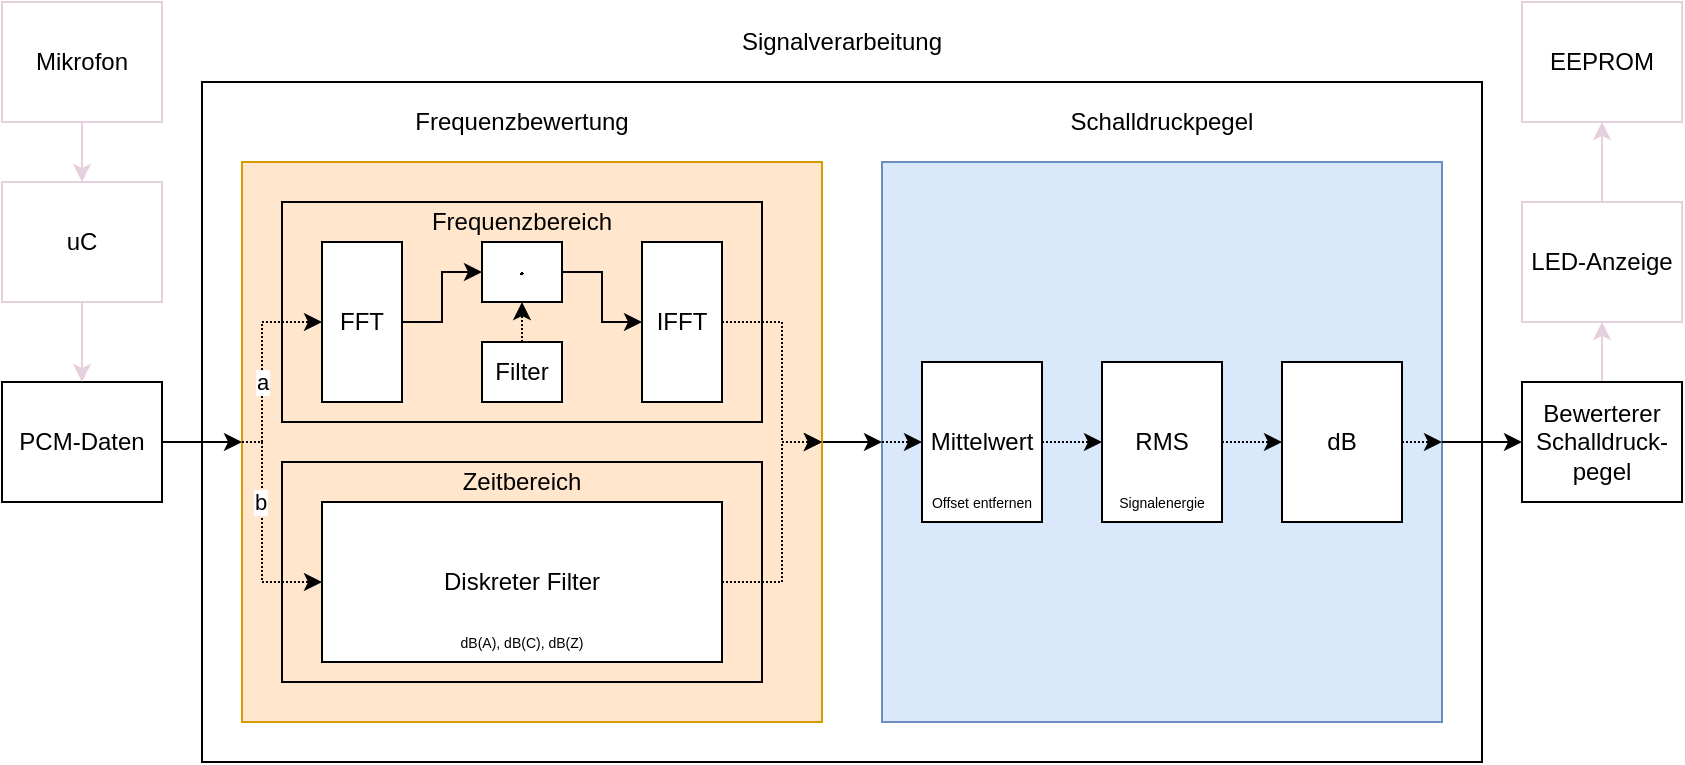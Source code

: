 <mxfile version="18.1.3" type="device"><diagram id="Btu2unlXZKIeVMhKOSkg" name="Seite-1"><mxGraphModel dx="716" dy="448" grid="1" gridSize="10" guides="1" tooltips="1" connect="1" arrows="1" fold="1" page="1" pageScale="1" pageWidth="827" pageHeight="1169" math="1" shadow="0"><root><mxCell id="0"/><mxCell id="1" parent="0"/><mxCell id="M7DpKwaFfxQWTxvwmVPC-33" value="" style="rounded=0;whiteSpace=wrap;html=1;fillColor=none;" parent="1" vertex="1"><mxGeometry x="100" y="120" width="640" height="340" as="geometry"/></mxCell><mxCell id="M7DpKwaFfxQWTxvwmVPC-23" value="" style="rounded=0;whiteSpace=wrap;html=1;fillColor=#dae8fc;strokeColor=#6c8ebf;" parent="1" vertex="1"><mxGeometry x="440" y="160" width="280" height="280" as="geometry"/></mxCell><mxCell id="M7DpKwaFfxQWTxvwmVPC-44" style="edgeStyle=orthogonalEdgeStyle;rounded=0;orthogonalLoop=1;jettySize=auto;html=1;exitX=1;exitY=0.5;exitDx=0;exitDy=0;entryX=0;entryY=0.5;entryDx=0;entryDy=0;" parent="1" source="M7DpKwaFfxQWTxvwmVPC-23" target="M7DpKwaFfxQWTxvwmVPC-45" edge="1"><mxGeometry relative="1" as="geometry"><mxPoint x="800" y="300.276" as="targetPoint"/></mxGeometry></mxCell><mxCell id="M7DpKwaFfxQWTxvwmVPC-40" style="edgeStyle=orthogonalEdgeStyle;rounded=0;orthogonalLoop=1;jettySize=auto;html=1;exitX=0;exitY=0.5;exitDx=0;exitDy=0;entryX=0;entryY=0.5;entryDx=0;entryDy=0;dashed=1;dashPattern=1 1;" parent="1" source="M7DpKwaFfxQWTxvwmVPC-23" target="M7DpKwaFfxQWTxvwmVPC-37" edge="1"><mxGeometry relative="1" as="geometry"/></mxCell><mxCell id="M7DpKwaFfxQWTxvwmVPC-31" style="edgeStyle=orthogonalEdgeStyle;rounded=0;orthogonalLoop=1;jettySize=auto;html=1;exitX=1;exitY=0.5;exitDx=0;exitDy=0;" parent="1" source="M7DpKwaFfxQWTxvwmVPC-1" edge="1"><mxGeometry relative="1" as="geometry"><mxPoint x="440" y="300" as="targetPoint"/></mxGeometry></mxCell><mxCell id="M7DpKwaFfxQWTxvwmVPC-1" value="" style="rounded=0;whiteSpace=wrap;html=1;fillColor=#ffe6cc;strokeColor=#d79b00;" parent="1" vertex="1"><mxGeometry x="120" y="160" width="290" height="280" as="geometry"/></mxCell><mxCell id="M7DpKwaFfxQWTxvwmVPC-18" style="edgeStyle=orthogonalEdgeStyle;rounded=0;orthogonalLoop=1;jettySize=auto;html=1;exitX=0;exitY=0.5;exitDx=0;exitDy=0;entryX=0;entryY=0.5;entryDx=0;entryDy=0;dashed=1;dashPattern=1 1;" parent="1" source="M7DpKwaFfxQWTxvwmVPC-1" target="M7DpKwaFfxQWTxvwmVPC-11" edge="1"><mxGeometry relative="1" as="geometry"><Array as="points"><mxPoint x="130" y="300"/><mxPoint x="130" y="370"/></Array></mxGeometry></mxCell><mxCell id="M7DpKwaFfxQWTxvwmVPC-36" value="b" style="edgeLabel;html=1;align=center;verticalAlign=middle;resizable=0;points=[];" parent="M7DpKwaFfxQWTxvwmVPC-18" vertex="1" connectable="0"><mxGeometry x="-0.371" y="-1" relative="1" as="geometry"><mxPoint y="5" as="offset"/></mxGeometry></mxCell><mxCell id="M7DpKwaFfxQWTxvwmVPC-10" style="edgeStyle=orthogonalEdgeStyle;rounded=0;orthogonalLoop=1;jettySize=auto;html=1;exitX=0;exitY=0.5;exitDx=0;exitDy=0;entryX=0;entryY=0.5;entryDx=0;entryDy=0;dashed=1;dashPattern=1 1;" parent="1" source="M7DpKwaFfxQWTxvwmVPC-1" target="M7DpKwaFfxQWTxvwmVPC-3" edge="1"><mxGeometry relative="1" as="geometry"><Array as="points"><mxPoint x="130" y="300"/><mxPoint x="130" y="240"/></Array></mxGeometry></mxCell><mxCell id="M7DpKwaFfxQWTxvwmVPC-35" value="a" style="edgeLabel;html=1;align=center;verticalAlign=middle;resizable=0;points=[];" parent="M7DpKwaFfxQWTxvwmVPC-10" vertex="1" connectable="0"><mxGeometry x="-0.054" y="-1" relative="1" as="geometry"><mxPoint x="-1" y="7" as="offset"/></mxGeometry></mxCell><mxCell id="M7DpKwaFfxQWTxvwmVPC-2" value="Frequenzbewertung" style="text;html=1;strokeColor=none;fillColor=none;align=center;verticalAlign=middle;whiteSpace=wrap;rounded=0;" parent="1" vertex="1"><mxGeometry x="120" y="120" width="280" height="40" as="geometry"/></mxCell><mxCell id="M7DpKwaFfxQWTxvwmVPC-6" style="edgeStyle=orthogonalEdgeStyle;rounded=0;orthogonalLoop=1;jettySize=auto;html=1;exitX=1;exitY=0.5;exitDx=0;exitDy=0;entryX=0;entryY=0.5;entryDx=0;entryDy=0;" parent="1" source="M7DpKwaFfxQWTxvwmVPC-3" target="M7DpKwaFfxQWTxvwmVPC-4" edge="1"><mxGeometry relative="1" as="geometry"/></mxCell><mxCell id="M7DpKwaFfxQWTxvwmVPC-3" value="FFT" style="rounded=0;whiteSpace=wrap;html=1;" parent="1" vertex="1"><mxGeometry x="160" y="200" width="40" height="80" as="geometry"/></mxCell><mxCell id="M7DpKwaFfxQWTxvwmVPC-7" style="edgeStyle=orthogonalEdgeStyle;rounded=0;orthogonalLoop=1;jettySize=auto;html=1;exitX=1;exitY=0.5;exitDx=0;exitDy=0;entryX=0;entryY=0.5;entryDx=0;entryDy=0;" parent="1" source="M7DpKwaFfxQWTxvwmVPC-4" target="M7DpKwaFfxQWTxvwmVPC-5" edge="1"><mxGeometry relative="1" as="geometry"/></mxCell><mxCell id="M7DpKwaFfxQWTxvwmVPC-14" value="" style="rounded=0;whiteSpace=wrap;html=1;fillColor=none;" parent="1" vertex="1"><mxGeometry x="140" y="310" width="240" height="110" as="geometry"/></mxCell><mxCell id="M7DpKwaFfxQWTxvwmVPC-12" value="" style="rounded=0;whiteSpace=wrap;html=1;fillColor=none;" parent="1" vertex="1"><mxGeometry x="140" y="180" width="240" height="110" as="geometry"/></mxCell><mxCell id="M7DpKwaFfxQWTxvwmVPC-4" value="$$\cdot$$" style="rounded=0;whiteSpace=wrap;html=1;" parent="1" vertex="1"><mxGeometry x="240" y="200" width="40" height="30" as="geometry"/></mxCell><mxCell id="M7DpKwaFfxQWTxvwmVPC-21" style="edgeStyle=orthogonalEdgeStyle;rounded=0;orthogonalLoop=1;jettySize=auto;html=1;exitX=1;exitY=0.5;exitDx=0;exitDy=0;entryX=1;entryY=0.5;entryDx=0;entryDy=0;dashed=1;dashPattern=1 1;" parent="1" source="M7DpKwaFfxQWTxvwmVPC-5" target="M7DpKwaFfxQWTxvwmVPC-1" edge="1"><mxGeometry relative="1" as="geometry"><Array as="points"><mxPoint x="390" y="240"/><mxPoint x="390" y="300"/></Array></mxGeometry></mxCell><mxCell id="M7DpKwaFfxQWTxvwmVPC-5" value="IFFT" style="rounded=0;whiteSpace=wrap;html=1;" parent="1" vertex="1"><mxGeometry x="320" y="200" width="40" height="80" as="geometry"/></mxCell><mxCell id="M7DpKwaFfxQWTxvwmVPC-9" style="edgeStyle=orthogonalEdgeStyle;rounded=0;orthogonalLoop=1;jettySize=auto;html=1;exitX=1;exitY=0.5;exitDx=0;exitDy=0;entryX=0;entryY=0.5;entryDx=0;entryDy=0;" parent="1" source="M7DpKwaFfxQWTxvwmVPC-8" target="M7DpKwaFfxQWTxvwmVPC-1" edge="1"><mxGeometry relative="1" as="geometry"/></mxCell><mxCell id="M7DpKwaFfxQWTxvwmVPC-8" value="PCM-Daten" style="rounded=0;whiteSpace=wrap;html=1;" parent="1" vertex="1"><mxGeometry y="270" width="80" height="60" as="geometry"/></mxCell><mxCell id="M7DpKwaFfxQWTxvwmVPC-22" style="edgeStyle=orthogonalEdgeStyle;rounded=0;orthogonalLoop=1;jettySize=auto;html=1;exitX=1;exitY=0.5;exitDx=0;exitDy=0;entryX=1;entryY=0.5;entryDx=0;entryDy=0;dashed=1;dashPattern=1 1;" parent="1" source="M7DpKwaFfxQWTxvwmVPC-11" target="M7DpKwaFfxQWTxvwmVPC-1" edge="1"><mxGeometry relative="1" as="geometry"><Array as="points"><mxPoint x="390" y="370"/><mxPoint x="390" y="300"/></Array></mxGeometry></mxCell><mxCell id="M7DpKwaFfxQWTxvwmVPC-11" value="Diskreter Filter" style="rounded=0;whiteSpace=wrap;html=1;" parent="1" vertex="1"><mxGeometry x="160" y="330" width="200" height="80" as="geometry"/></mxCell><mxCell id="M7DpKwaFfxQWTxvwmVPC-13" value="Frequenzbereich" style="text;html=1;strokeColor=none;fillColor=none;align=center;verticalAlign=middle;whiteSpace=wrap;rounded=0;" parent="1" vertex="1"><mxGeometry x="150" y="180" width="220" height="20" as="geometry"/></mxCell><mxCell id="M7DpKwaFfxQWTxvwmVPC-15" value="Zeitbereich" style="text;html=1;strokeColor=none;fillColor=none;align=center;verticalAlign=middle;whiteSpace=wrap;rounded=0;" parent="1" vertex="1"><mxGeometry x="150" y="310" width="220" height="20" as="geometry"/></mxCell><mxCell id="M7DpKwaFfxQWTxvwmVPC-20" style="edgeStyle=orthogonalEdgeStyle;rounded=0;orthogonalLoop=1;jettySize=auto;html=1;exitX=0.5;exitY=0;exitDx=0;exitDy=0;entryX=0.5;entryY=1;entryDx=0;entryDy=0;dashed=1;dashPattern=1 1;" parent="1" source="M7DpKwaFfxQWTxvwmVPC-19" target="M7DpKwaFfxQWTxvwmVPC-4" edge="1"><mxGeometry relative="1" as="geometry"/></mxCell><mxCell id="M7DpKwaFfxQWTxvwmVPC-19" value="Filter" style="rounded=0;whiteSpace=wrap;html=1;" parent="1" vertex="1"><mxGeometry x="240" y="250" width="40" height="30" as="geometry"/></mxCell><mxCell id="M7DpKwaFfxQWTxvwmVPC-24" value="Schalldruckpegel" style="text;html=1;strokeColor=none;fillColor=none;align=center;verticalAlign=middle;whiteSpace=wrap;rounded=0;" parent="1" vertex="1"><mxGeometry x="440" y="120" width="280" height="40" as="geometry"/></mxCell><mxCell id="M7DpKwaFfxQWTxvwmVPC-42" style="edgeStyle=orthogonalEdgeStyle;rounded=0;orthogonalLoop=1;jettySize=auto;html=1;exitX=1;exitY=0.5;exitDx=0;exitDy=0;entryX=0;entryY=0.5;entryDx=0;entryDy=0;dashed=1;dashPattern=1 1;" parent="1" source="M7DpKwaFfxQWTxvwmVPC-25" target="M7DpKwaFfxQWTxvwmVPC-39" edge="1"><mxGeometry relative="1" as="geometry"/></mxCell><mxCell id="M7DpKwaFfxQWTxvwmVPC-25" value="RMS" style="rounded=0;whiteSpace=wrap;html=1;" parent="1" vertex="1"><mxGeometry x="550" y="260" width="60" height="80" as="geometry"/></mxCell><mxCell id="M7DpKwaFfxQWTxvwmVPC-34" value="Signalverarbeitung" style="text;html=1;strokeColor=none;fillColor=none;align=center;verticalAlign=middle;whiteSpace=wrap;rounded=0;" parent="1" vertex="1"><mxGeometry x="100" y="80" width="640" height="40" as="geometry"/></mxCell><mxCell id="M7DpKwaFfxQWTxvwmVPC-41" style="edgeStyle=orthogonalEdgeStyle;rounded=0;orthogonalLoop=1;jettySize=auto;html=1;exitX=1;exitY=0.5;exitDx=0;exitDy=0;entryX=0;entryY=0.5;entryDx=0;entryDy=0;dashed=1;dashPattern=1 1;" parent="1" source="M7DpKwaFfxQWTxvwmVPC-37" target="M7DpKwaFfxQWTxvwmVPC-25" edge="1"><mxGeometry relative="1" as="geometry"/></mxCell><mxCell id="M7DpKwaFfxQWTxvwmVPC-37" value="Mittelwert" style="rounded=0;whiteSpace=wrap;html=1;" parent="1" vertex="1"><mxGeometry x="460" y="260" width="60" height="80" as="geometry"/></mxCell><mxCell id="M7DpKwaFfxQWTxvwmVPC-43" style="edgeStyle=orthogonalEdgeStyle;rounded=0;orthogonalLoop=1;jettySize=auto;html=1;exitX=1;exitY=0.5;exitDx=0;exitDy=0;entryX=1;entryY=0.5;entryDx=0;entryDy=0;dashed=1;dashPattern=1 1;" parent="1" source="M7DpKwaFfxQWTxvwmVPC-39" target="M7DpKwaFfxQWTxvwmVPC-23" edge="1"><mxGeometry relative="1" as="geometry"/></mxCell><mxCell id="M7DpKwaFfxQWTxvwmVPC-39" value="dB" style="rounded=0;whiteSpace=wrap;html=1;" parent="1" vertex="1"><mxGeometry x="640" y="260" width="60" height="80" as="geometry"/></mxCell><mxCell id="KDHLPZHm4dIK0Iz0g5Ur-15" style="edgeStyle=orthogonalEdgeStyle;rounded=0;orthogonalLoop=1;jettySize=auto;html=1;exitX=0.5;exitY=0;exitDx=0;exitDy=0;entryX=0.5;entryY=1;entryDx=0;entryDy=0;strokeColor=#E6D0DE;" edge="1" parent="1" source="M7DpKwaFfxQWTxvwmVPC-45" target="KDHLPZHm4dIK0Iz0g5Ur-10"><mxGeometry relative="1" as="geometry"/></mxCell><mxCell id="M7DpKwaFfxQWTxvwmVPC-45" value="Bewerterer Schalldruck-pegel" style="rounded=0;whiteSpace=wrap;html=1;" parent="1" vertex="1"><mxGeometry x="760" y="270" width="80" height="60" as="geometry"/></mxCell><mxCell id="Bk5TmG5eidnCrJY2wwIc-1" value="&lt;font style=&quot;font-size: 7px;&quot;&gt;Offset entfernen&lt;/font&gt;" style="text;html=1;strokeColor=none;fillColor=none;align=center;verticalAlign=middle;whiteSpace=wrap;rounded=0;fontSize=8;" parent="1" vertex="1"><mxGeometry x="460" y="320" width="60" height="20" as="geometry"/></mxCell><mxCell id="Bk5TmG5eidnCrJY2wwIc-2" value="&lt;font style=&quot;font-size: 7px;&quot;&gt;Signalenergie&lt;/font&gt;" style="text;html=1;strokeColor=none;fillColor=none;align=center;verticalAlign=middle;whiteSpace=wrap;rounded=0;fontSize=8;" parent="1" vertex="1"><mxGeometry x="550" y="320" width="60" height="20" as="geometry"/></mxCell><mxCell id="Bk5TmG5eidnCrJY2wwIc-3" value="&lt;font style=&quot;font-size: 7px;&quot;&gt;dB(A), dB(C), dB(Z)&lt;/font&gt;" style="text;html=1;strokeColor=none;fillColor=none;align=center;verticalAlign=middle;whiteSpace=wrap;rounded=0;fontSize=8;" parent="1" vertex="1"><mxGeometry x="160" y="390" width="200" height="20" as="geometry"/></mxCell><mxCell id="KDHLPZHm4dIK0Iz0g5Ur-14" style="edgeStyle=orthogonalEdgeStyle;rounded=0;orthogonalLoop=1;jettySize=auto;html=1;exitX=0.5;exitY=1;exitDx=0;exitDy=0;entryX=0.5;entryY=0;entryDx=0;entryDy=0;strokeColor=#E6D0DE;" edge="1" parent="1" source="KDHLPZHm4dIK0Iz0g5Ur-1" target="KDHLPZHm4dIK0Iz0g5Ur-3"><mxGeometry relative="1" as="geometry"/></mxCell><mxCell id="KDHLPZHm4dIK0Iz0g5Ur-1" value="Mikrofon" style="rounded=0;whiteSpace=wrap;html=1;strokeColor=#E6D0DE;" vertex="1" parent="1"><mxGeometry y="80" width="80" height="60" as="geometry"/></mxCell><mxCell id="KDHLPZHm4dIK0Iz0g5Ur-13" style="edgeStyle=orthogonalEdgeStyle;rounded=0;orthogonalLoop=1;jettySize=auto;html=1;exitX=0.5;exitY=1;exitDx=0;exitDy=0;entryX=0.5;entryY=0;entryDx=0;entryDy=0;strokeColor=#E6D0DE;" edge="1" parent="1" source="KDHLPZHm4dIK0Iz0g5Ur-3" target="M7DpKwaFfxQWTxvwmVPC-8"><mxGeometry relative="1" as="geometry"/></mxCell><mxCell id="KDHLPZHm4dIK0Iz0g5Ur-3" value="uC" style="rounded=0;whiteSpace=wrap;html=1;strokeColor=#E6D0DE;" vertex="1" parent="1"><mxGeometry y="170" width="80" height="60" as="geometry"/></mxCell><mxCell id="KDHLPZHm4dIK0Iz0g5Ur-16" style="edgeStyle=orthogonalEdgeStyle;rounded=0;orthogonalLoop=1;jettySize=auto;html=1;exitX=0.5;exitY=0;exitDx=0;exitDy=0;entryX=0.5;entryY=1;entryDx=0;entryDy=0;strokeColor=#E6D0DE;" edge="1" parent="1" source="KDHLPZHm4dIK0Iz0g5Ur-10" target="KDHLPZHm4dIK0Iz0g5Ur-11"><mxGeometry relative="1" as="geometry"/></mxCell><mxCell id="KDHLPZHm4dIK0Iz0g5Ur-10" value="LED-Anzeige" style="rounded=0;whiteSpace=wrap;html=1;strokeColor=#E6D0DE;" vertex="1" parent="1"><mxGeometry x="760" y="180" width="80" height="60" as="geometry"/></mxCell><mxCell id="KDHLPZHm4dIK0Iz0g5Ur-11" value="EEPROM" style="rounded=0;whiteSpace=wrap;html=1;strokeColor=#E6D0DE;" vertex="1" parent="1"><mxGeometry x="760" y="80" width="80" height="60" as="geometry"/></mxCell></root></mxGraphModel></diagram></mxfile>